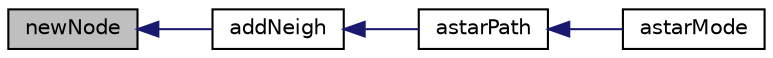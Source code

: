 digraph "newNode"
{
  edge [fontname="Helvetica",fontsize="10",labelfontname="Helvetica",labelfontsize="10"];
  node [fontname="Helvetica",fontsize="10",shape=record];
  rankdir="LR";
  Node1 [label="newNode",height=0.2,width=0.4,color="black", fillcolor="grey75", style="filled", fontcolor="black"];
  Node1 -> Node2 [dir="back",color="midnightblue",fontsize="10",style="solid"];
  Node2 [label="addNeigh",height=0.2,width=0.4,color="black", fillcolor="white", style="filled",URL="$dd/db2/astar_md_8h.html#ac7758c289c28b122935f10a1bc8dcb04",tooltip="try to create a node for each neighbor, and add them to the open list. "];
  Node2 -> Node3 [dir="back",color="midnightblue",fontsize="10",style="solid"];
  Node3 [label="astarPath",height=0.2,width=0.4,color="black", fillcolor="white", style="filled",URL="$dd/db2/astar_md_8h.html#aa2523dcedbd90386c3716a638639d4f2",tooltip="Generate the shortest path to the goal with an A* algo. "];
  Node3 -> Node4 [dir="back",color="midnightblue",fontsize="10",style="solid"];
  Node4 [label="astarMode",height=0.2,width=0.4,color="black", fillcolor="white", style="filled",URL="$dd/db2/astar_md_8h.html#a6fcd248ff5643acbb0b4fa966ce3cd0f",tooltip="Generate simple A* behavior. "];
}
